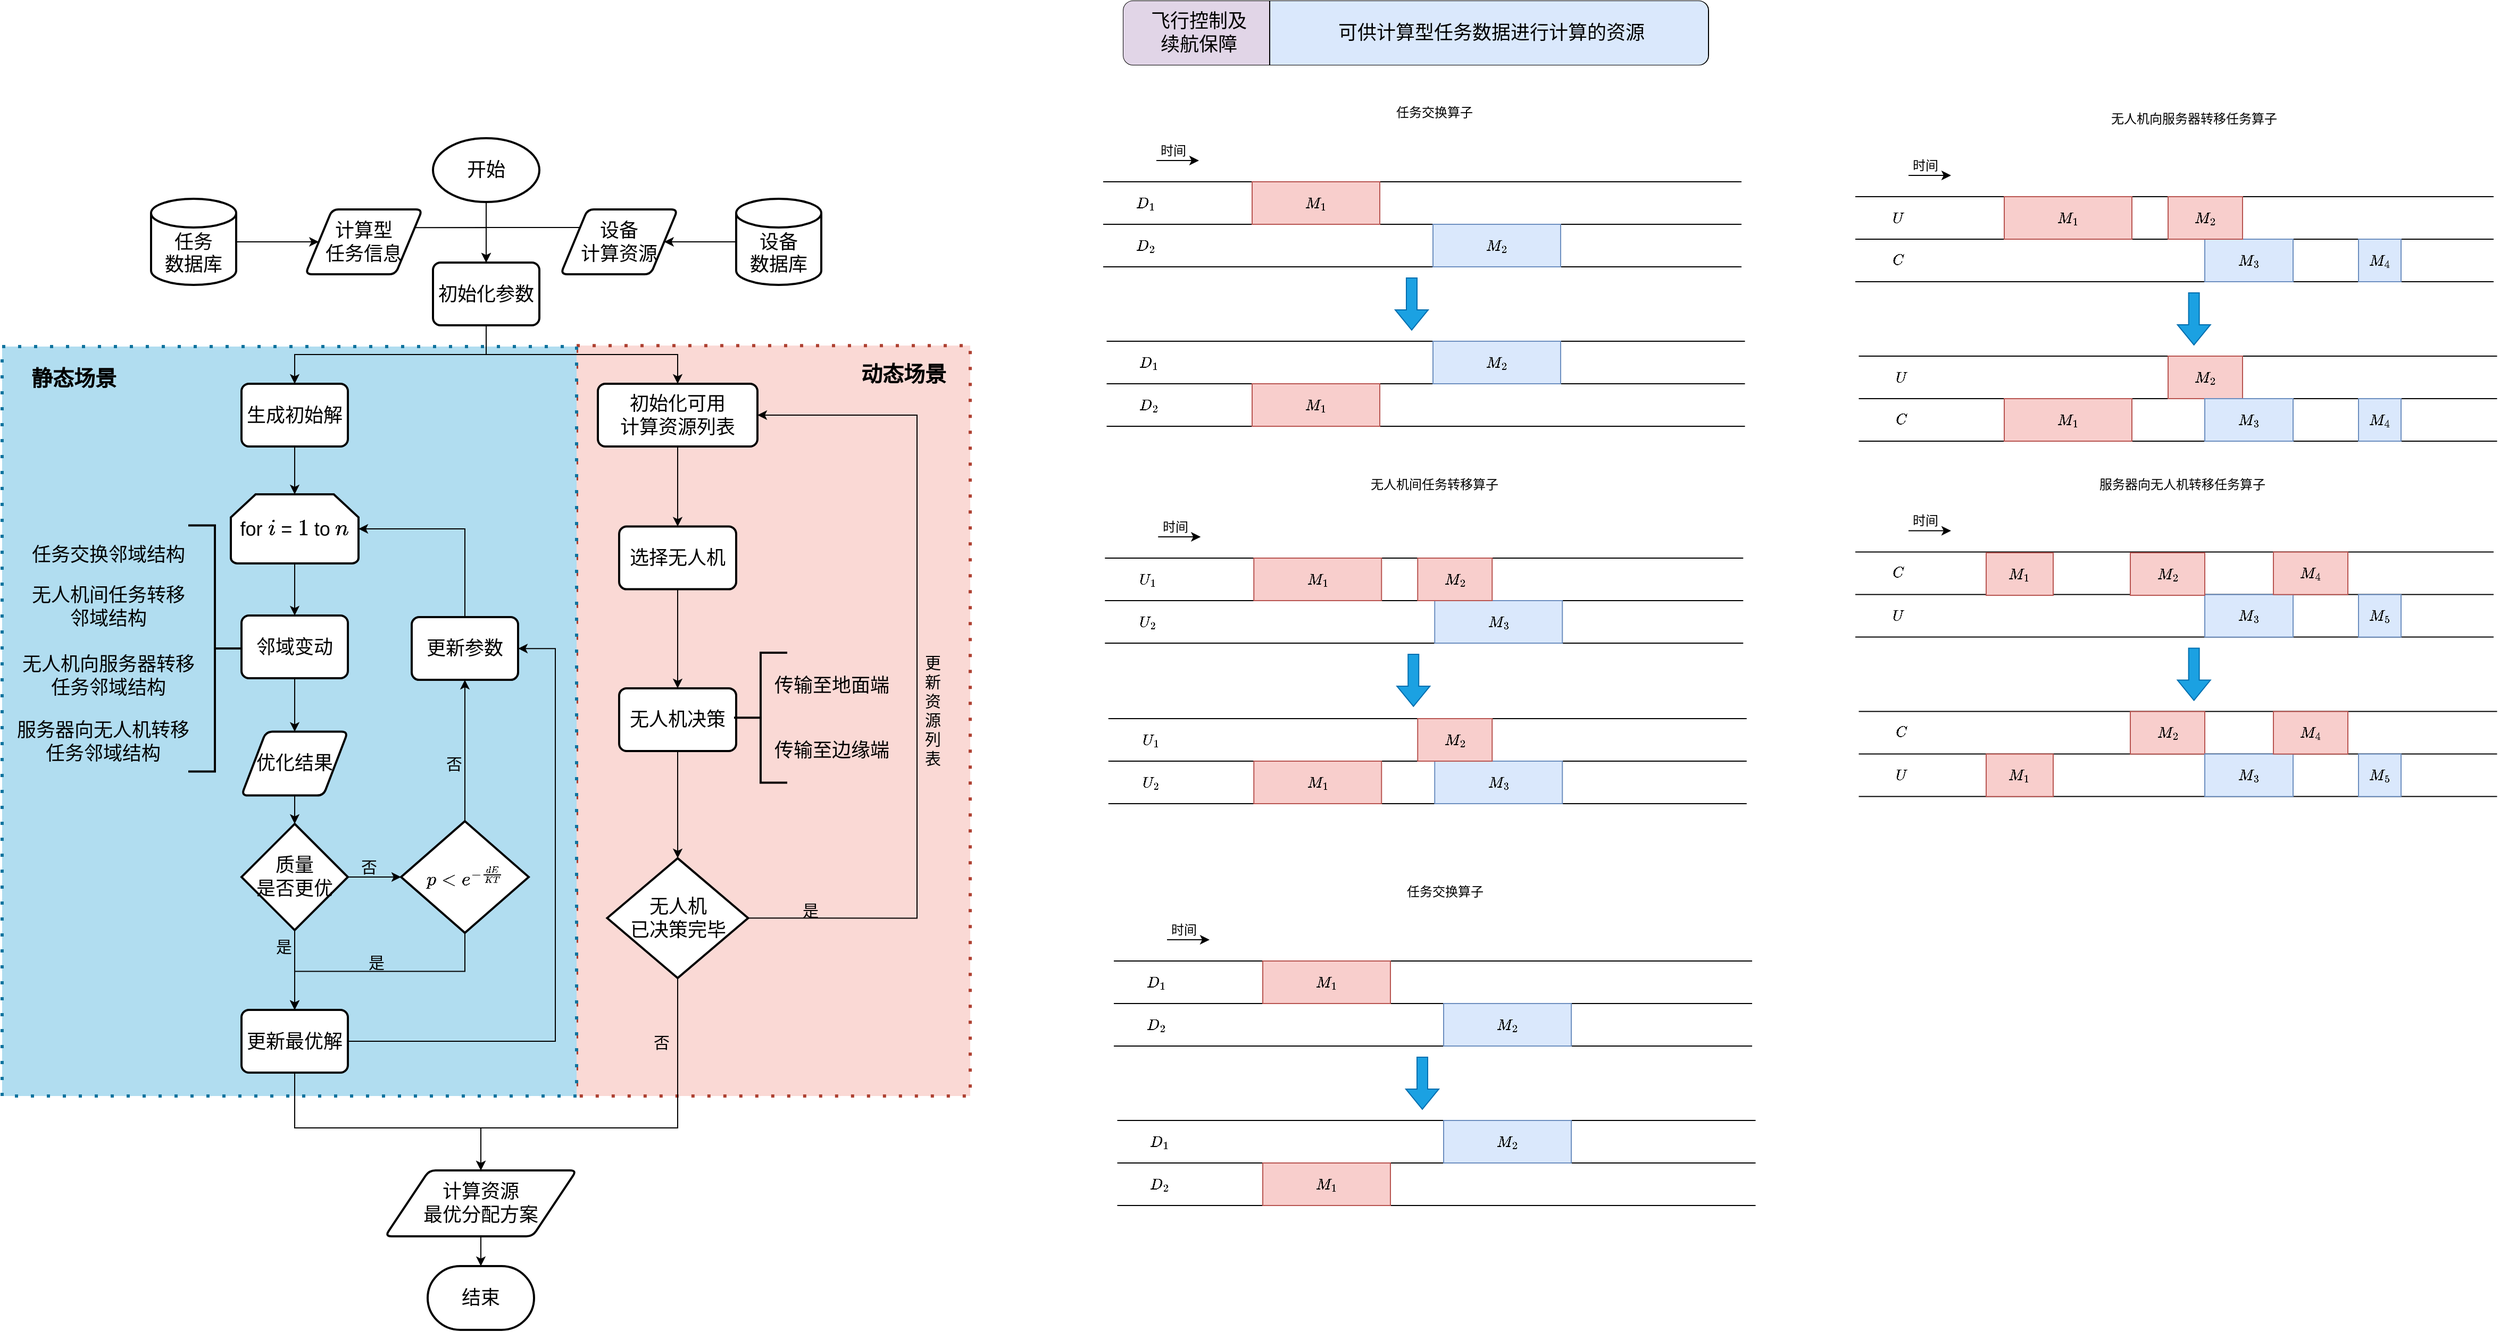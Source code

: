 <mxfile version="19.0.0" type="device"><diagram id="vBcC1O1t59qdHoP-plS2" name="第 1 页"><mxGraphModel dx="3076" dy="2044" grid="1" gridSize="10" guides="1" tooltips="1" connect="1" arrows="1" fold="1" page="1" pageScale="1" pageWidth="827" pageHeight="1169" math="1" shadow="0"><root><mxCell id="0"/><mxCell id="1" parent="0"/><mxCell id="xxDazwnj18zSAxd9qqMt-21" value="" style="rounded=0;whiteSpace=wrap;html=1;dashed=1;dashPattern=1 4;fontSize=18;strokeWidth=3;fillColor=#fad9d5;strokeColor=#ae4132;" parent="1" vertex="1"><mxGeometry x="-330" y="224.09" width="370" height="705.91" as="geometry"/></mxCell><mxCell id="xxDazwnj18zSAxd9qqMt-5" value="" style="rounded=0;whiteSpace=wrap;html=1;dashed=1;dashPattern=1 4;fontSize=18;strokeWidth=3;fillColor=#b1ddf0;strokeColor=#10739e;" parent="1" vertex="1"><mxGeometry x="-870" y="225" width="540" height="705" as="geometry"/></mxCell><mxCell id="VgeUy8uEAQWA4GLzyIFw-2" value="" style="rounded=1;whiteSpace=wrap;html=1;" parent="1" vertex="1"><mxGeometry x="184" y="-100" width="550" height="60" as="geometry"/></mxCell><mxCell id="VgeUy8uEAQWA4GLzyIFw-9" value="" style="rounded=0;whiteSpace=wrap;html=1;fillColor=#dae8fc;strokeColor=none;" parent="1" vertex="1"><mxGeometry x="321.5" y="-100" width="293.5" height="60" as="geometry"/></mxCell><mxCell id="VgeUy8uEAQWA4GLzyIFw-8" value="" style="rounded=0;whiteSpace=wrap;html=1;fillColor=#e1d5e7;strokeColor=none;" parent="1" vertex="1"><mxGeometry x="195" y="-100" width="126.5" height="60" as="geometry"/></mxCell><mxCell id="VgeUy8uEAQWA4GLzyIFw-6" value="" style="rounded=1;whiteSpace=wrap;html=1;fillColor=#e1d5e7;strokeColor=none;" parent="1" vertex="1"><mxGeometry x="184" y="-100" width="131" height="60" as="geometry"/></mxCell><mxCell id="VgeUy8uEAQWA4GLzyIFw-7" value="" style="rounded=1;whiteSpace=wrap;html=1;fillColor=#dae8fc;strokeColor=none;" parent="1" vertex="1"><mxGeometry x="324.5" y="-100" width="409" height="60" as="geometry"/></mxCell><mxCell id="VgeUy8uEAQWA4GLzyIFw-3" value="" style="endArrow=none;html=1;rounded=0;entryX=0.25;entryY=0;entryDx=0;entryDy=0;exitX=0.25;exitY=1;exitDx=0;exitDy=0;" parent="1" source="VgeUy8uEAQWA4GLzyIFw-2" target="VgeUy8uEAQWA4GLzyIFw-2" edge="1"><mxGeometry width="50" height="50" relative="1" as="geometry"><mxPoint x="285" y="60" as="sourcePoint"/><mxPoint x="335" y="10" as="targetPoint"/></mxGeometry></mxCell><mxCell id="VgeUy8uEAQWA4GLzyIFw-4" value="&lt;font style=&quot;font-size: 18px&quot;&gt;飞行控制&lt;/font&gt;&lt;font style=&quot;font-size: 18px&quot;&gt;及续航保障&lt;/font&gt;" style="text;html=1;strokeColor=none;fillColor=none;align=center;verticalAlign=middle;whiteSpace=wrap;rounded=0;" parent="1" vertex="1"><mxGeometry x="205" y="-85" width="100" height="30" as="geometry"/></mxCell><mxCell id="VgeUy8uEAQWA4GLzyIFw-5" value="可供计算型任务数据进行计算的资源" style="text;html=1;strokeColor=none;fillColor=none;align=center;verticalAlign=middle;whiteSpace=wrap;rounded=0;fontSize=18;" parent="1" vertex="1"><mxGeometry x="345" y="-85" width="370" height="30" as="geometry"/></mxCell><mxCell id="kXD2lTaGDchR65-HKIya-1" value="" style="endArrow=none;html=1;rounded=0;" parent="1" edge="1"><mxGeometry width="50" height="50" relative="1" as="geometry"><mxPoint x="165" y="70" as="sourcePoint"/><mxPoint x="765" y="70" as="targetPoint"/></mxGeometry></mxCell><mxCell id="kXD2lTaGDchR65-HKIya-2" value="" style="endArrow=none;html=1;rounded=0;" parent="1" edge="1"><mxGeometry width="50" height="50" relative="1" as="geometry"><mxPoint x="165" y="110" as="sourcePoint"/><mxPoint x="765" y="110" as="targetPoint"/></mxGeometry></mxCell><mxCell id="kXD2lTaGDchR65-HKIya-3" value="" style="endArrow=none;html=1;rounded=0;" parent="1" edge="1"><mxGeometry width="50" height="50" relative="1" as="geometry"><mxPoint x="165" y="150" as="sourcePoint"/><mxPoint x="765" y="150" as="targetPoint"/></mxGeometry></mxCell><mxCell id="kXD2lTaGDchR65-HKIya-4" value="\(M_1\)" style="rounded=0;whiteSpace=wrap;html=1;fillColor=#f8cecc;strokeColor=#b85450;" parent="1" vertex="1"><mxGeometry x="305" y="70" width="120" height="40" as="geometry"/></mxCell><mxCell id="kXD2lTaGDchR65-HKIya-5" value="&lt;span&gt;\(M_2\)&lt;/span&gt;" style="rounded=0;whiteSpace=wrap;html=1;fillColor=#dae8fc;strokeColor=#6c8ebf;" parent="1" vertex="1"><mxGeometry x="475" y="110" width="120" height="40" as="geometry"/></mxCell><mxCell id="kXD2lTaGDchR65-HKIya-6" value="\(D_1\)" style="text;html=1;strokeColor=none;fillColor=none;align=center;verticalAlign=middle;whiteSpace=wrap;rounded=0;" parent="1" vertex="1"><mxGeometry x="175" y="75" width="60" height="30" as="geometry"/></mxCell><mxCell id="kXD2lTaGDchR65-HKIya-7" value="\(D_2\)" style="text;html=1;strokeColor=none;fillColor=none;align=center;verticalAlign=middle;whiteSpace=wrap;rounded=0;" parent="1" vertex="1"><mxGeometry x="175" y="115" width="60" height="30" as="geometry"/></mxCell><mxCell id="kXD2lTaGDchR65-HKIya-8" value="" style="endArrow=classic;html=1;rounded=0;" parent="1" edge="1"><mxGeometry width="50" height="50" relative="1" as="geometry"><mxPoint x="215" y="50" as="sourcePoint"/><mxPoint x="255" y="50" as="targetPoint"/></mxGeometry></mxCell><mxCell id="kXD2lTaGDchR65-HKIya-10" value="时间" style="text;html=1;strokeColor=none;fillColor=none;align=center;verticalAlign=middle;whiteSpace=wrap;rounded=0;" parent="1" vertex="1"><mxGeometry x="201" y="26" width="60" height="30" as="geometry"/></mxCell><mxCell id="kXD2lTaGDchR65-HKIya-11" value="" style="endArrow=none;html=1;rounded=0;" parent="1" edge="1"><mxGeometry width="50" height="50" relative="1" as="geometry"><mxPoint x="168.25" y="220" as="sourcePoint"/><mxPoint x="768.25" y="220" as="targetPoint"/></mxGeometry></mxCell><mxCell id="kXD2lTaGDchR65-HKIya-12" value="" style="endArrow=none;html=1;rounded=0;" parent="1" edge="1"><mxGeometry width="50" height="50" relative="1" as="geometry"><mxPoint x="168.25" y="260" as="sourcePoint"/><mxPoint x="768.25" y="260" as="targetPoint"/></mxGeometry></mxCell><mxCell id="kXD2lTaGDchR65-HKIya-13" value="" style="endArrow=none;html=1;rounded=0;" parent="1" edge="1"><mxGeometry width="50" height="50" relative="1" as="geometry"><mxPoint x="168.25" y="300" as="sourcePoint"/><mxPoint x="768.25" y="300" as="targetPoint"/></mxGeometry></mxCell><mxCell id="kXD2lTaGDchR65-HKIya-14" value="&lt;span&gt;\(M_1\)&lt;/span&gt;" style="rounded=0;whiteSpace=wrap;html=1;fillColor=#f8cecc;strokeColor=#b85450;" parent="1" vertex="1"><mxGeometry x="305" y="260" width="120" height="40" as="geometry"/></mxCell><mxCell id="kXD2lTaGDchR65-HKIya-15" value="&lt;span&gt;\(M_2\)&lt;/span&gt;" style="rounded=0;whiteSpace=wrap;html=1;fillColor=#dae8fc;strokeColor=#6c8ebf;" parent="1" vertex="1"><mxGeometry x="475" y="220" width="120" height="40" as="geometry"/></mxCell><mxCell id="kXD2lTaGDchR65-HKIya-16" value="\(D_1\)" style="text;html=1;strokeColor=none;fillColor=none;align=center;verticalAlign=middle;whiteSpace=wrap;rounded=0;" parent="1" vertex="1"><mxGeometry x="178.25" y="225" width="60" height="30" as="geometry"/></mxCell><mxCell id="kXD2lTaGDchR65-HKIya-17" value="\(D_2\)" style="text;html=1;strokeColor=none;fillColor=none;align=center;verticalAlign=middle;whiteSpace=wrap;rounded=0;" parent="1" vertex="1"><mxGeometry x="178.25" y="265" width="60" height="30" as="geometry"/></mxCell><mxCell id="kXD2lTaGDchR65-HKIya-20" value="" style="shape=flexArrow;endArrow=classic;html=1;rounded=0;fillColor=#1ba1e2;strokeColor=#006EAF;" parent="1" edge="1"><mxGeometry width="50" height="50" relative="1" as="geometry"><mxPoint x="455" y="160" as="sourcePoint"/><mxPoint x="455" y="210" as="targetPoint"/></mxGeometry></mxCell><mxCell id="kXD2lTaGDchR65-HKIya-23" value="" style="endArrow=none;html=1;rounded=0;" parent="1" edge="1"><mxGeometry width="50" height="50" relative="1" as="geometry"><mxPoint x="166.63" y="424" as="sourcePoint"/><mxPoint x="766.63" y="424" as="targetPoint"/></mxGeometry></mxCell><mxCell id="kXD2lTaGDchR65-HKIya-24" value="" style="endArrow=none;html=1;rounded=0;" parent="1" edge="1"><mxGeometry width="50" height="50" relative="1" as="geometry"><mxPoint x="166.63" y="464" as="sourcePoint"/><mxPoint x="766.63" y="464" as="targetPoint"/></mxGeometry></mxCell><mxCell id="kXD2lTaGDchR65-HKIya-25" value="" style="endArrow=none;html=1;rounded=0;" parent="1" edge="1"><mxGeometry width="50" height="50" relative="1" as="geometry"><mxPoint x="166.63" y="504" as="sourcePoint"/><mxPoint x="766.63" y="504" as="targetPoint"/></mxGeometry></mxCell><mxCell id="kXD2lTaGDchR65-HKIya-26" value="&lt;span&gt;\(M_1\)&lt;/span&gt;" style="rounded=0;whiteSpace=wrap;html=1;fillColor=#f8cecc;strokeColor=#b85450;" parent="1" vertex="1"><mxGeometry x="306.63" y="424" width="120" height="40" as="geometry"/></mxCell><mxCell id="kXD2lTaGDchR65-HKIya-27" value="&lt;span&gt;\(M_3\)&lt;/span&gt;" style="rounded=0;whiteSpace=wrap;html=1;fillColor=#dae8fc;strokeColor=#6c8ebf;" parent="1" vertex="1"><mxGeometry x="476.63" y="464" width="120" height="40" as="geometry"/></mxCell><mxCell id="kXD2lTaGDchR65-HKIya-28" value="\(U_1\)" style="text;html=1;strokeColor=none;fillColor=none;align=center;verticalAlign=middle;whiteSpace=wrap;rounded=0;" parent="1" vertex="1"><mxGeometry x="176.63" y="429" width="60" height="30" as="geometry"/></mxCell><mxCell id="kXD2lTaGDchR65-HKIya-29" value="\(U_2\)" style="text;html=1;strokeColor=none;fillColor=none;align=center;verticalAlign=middle;whiteSpace=wrap;rounded=0;" parent="1" vertex="1"><mxGeometry x="176.63" y="469" width="60" height="30" as="geometry"/></mxCell><mxCell id="kXD2lTaGDchR65-HKIya-30" value="" style="endArrow=classic;html=1;rounded=0;" parent="1" edge="1"><mxGeometry width="50" height="50" relative="1" as="geometry"><mxPoint x="216.63" y="404" as="sourcePoint"/><mxPoint x="256.63" y="404" as="targetPoint"/></mxGeometry></mxCell><mxCell id="kXD2lTaGDchR65-HKIya-31" value="时间" style="text;html=1;strokeColor=none;fillColor=none;align=center;verticalAlign=middle;whiteSpace=wrap;rounded=0;" parent="1" vertex="1"><mxGeometry x="202.63" y="380" width="60" height="30" as="geometry"/></mxCell><mxCell id="kXD2lTaGDchR65-HKIya-32" value="" style="endArrow=none;html=1;rounded=0;" parent="1" edge="1"><mxGeometry width="50" height="50" relative="1" as="geometry"><mxPoint x="169.88" y="575" as="sourcePoint"/><mxPoint x="769.88" y="575" as="targetPoint"/></mxGeometry></mxCell><mxCell id="kXD2lTaGDchR65-HKIya-33" value="" style="endArrow=none;html=1;rounded=0;" parent="1" edge="1"><mxGeometry width="50" height="50" relative="1" as="geometry"><mxPoint x="169.88" y="615" as="sourcePoint"/><mxPoint x="769.88" y="615" as="targetPoint"/></mxGeometry></mxCell><mxCell id="kXD2lTaGDchR65-HKIya-34" value="" style="endArrow=none;html=1;rounded=0;" parent="1" edge="1"><mxGeometry width="50" height="50" relative="1" as="geometry"><mxPoint x="169.88" y="655" as="sourcePoint"/><mxPoint x="769.88" y="655" as="targetPoint"/></mxGeometry></mxCell><mxCell id="kXD2lTaGDchR65-HKIya-35" value="&lt;span&gt;\(M_1\)&lt;/span&gt;" style="rounded=0;whiteSpace=wrap;html=1;fillColor=#f8cecc;strokeColor=#b85450;" parent="1" vertex="1"><mxGeometry x="306.63" y="615" width="120" height="40" as="geometry"/></mxCell><mxCell id="kXD2lTaGDchR65-HKIya-36" value="&lt;span&gt;\(M_3\)&lt;/span&gt;" style="rounded=0;whiteSpace=wrap;html=1;fillColor=#dae8fc;strokeColor=#6c8ebf;" parent="1" vertex="1"><mxGeometry x="476.63" y="615" width="120" height="40" as="geometry"/></mxCell><mxCell id="kXD2lTaGDchR65-HKIya-37" value="\(U_1\)" style="text;html=1;strokeColor=none;fillColor=none;align=center;verticalAlign=middle;whiteSpace=wrap;rounded=0;" parent="1" vertex="1"><mxGeometry x="179.88" y="580" width="60" height="30" as="geometry"/></mxCell><mxCell id="kXD2lTaGDchR65-HKIya-38" value="\(U_2\)" style="text;html=1;strokeColor=none;fillColor=none;align=center;verticalAlign=middle;whiteSpace=wrap;rounded=0;" parent="1" vertex="1"><mxGeometry x="179.88" y="620" width="60" height="30" as="geometry"/></mxCell><mxCell id="kXD2lTaGDchR65-HKIya-39" value="" style="shape=flexArrow;endArrow=classic;html=1;rounded=0;fillColor=#1ba1e2;strokeColor=#006EAF;" parent="1" edge="1"><mxGeometry width="50" height="50" relative="1" as="geometry"><mxPoint x="456.63" y="514" as="sourcePoint"/><mxPoint x="456.63" y="564" as="targetPoint"/></mxGeometry></mxCell><mxCell id="kXD2lTaGDchR65-HKIya-40" value="&lt;span&gt;\(M_2\)&lt;/span&gt;" style="rounded=0;whiteSpace=wrap;html=1;fillColor=#f8cecc;strokeColor=#b85450;" parent="1" vertex="1"><mxGeometry x="460.63" y="424" width="70" height="40" as="geometry"/></mxCell><mxCell id="kXD2lTaGDchR65-HKIya-41" value="&lt;span&gt;\(M_2\)&lt;/span&gt;" style="rounded=0;whiteSpace=wrap;html=1;fillColor=#f8cecc;strokeColor=#b85450;" parent="1" vertex="1"><mxGeometry x="460.63" y="575" width="70" height="40" as="geometry"/></mxCell><mxCell id="kXD2lTaGDchR65-HKIya-42" value="任务交换算子" style="text;html=1;strokeColor=none;fillColor=none;align=center;verticalAlign=middle;whiteSpace=wrap;rounded=0;" parent="1" vertex="1"><mxGeometry x="438" y="-10" width="77" height="30" as="geometry"/></mxCell><mxCell id="kXD2lTaGDchR65-HKIya-43" value="" style="endArrow=none;html=1;rounded=0;" parent="1" edge="1"><mxGeometry width="50" height="50" relative="1" as="geometry"><mxPoint x="872.0" y="84" as="sourcePoint"/><mxPoint x="1472" y="84" as="targetPoint"/></mxGeometry></mxCell><mxCell id="kXD2lTaGDchR65-HKIya-44" value="" style="endArrow=none;html=1;rounded=0;" parent="1" edge="1"><mxGeometry width="50" height="50" relative="1" as="geometry"><mxPoint x="872.0" y="124" as="sourcePoint"/><mxPoint x="1472" y="124" as="targetPoint"/></mxGeometry></mxCell><mxCell id="kXD2lTaGDchR65-HKIya-45" value="" style="endArrow=none;html=1;rounded=0;" parent="1" edge="1"><mxGeometry width="50" height="50" relative="1" as="geometry"><mxPoint x="872.0" y="164" as="sourcePoint"/><mxPoint x="1472" y="164" as="targetPoint"/></mxGeometry></mxCell><mxCell id="kXD2lTaGDchR65-HKIya-46" value="&lt;span&gt;\(M_1\)&lt;/span&gt;" style="rounded=0;whiteSpace=wrap;html=1;fillColor=#f8cecc;strokeColor=#b85450;" parent="1" vertex="1"><mxGeometry x="1012" y="84" width="120" height="40" as="geometry"/></mxCell><mxCell id="kXD2lTaGDchR65-HKIya-47" value="&lt;span&gt;\(M_3\)&lt;/span&gt;" style="rounded=0;whiteSpace=wrap;html=1;fillColor=#dae8fc;strokeColor=#6c8ebf;" parent="1" vertex="1"><mxGeometry x="1200.5" y="124" width="83" height="40" as="geometry"/></mxCell><mxCell id="kXD2lTaGDchR65-HKIya-48" value="\(U\)" style="text;html=1;strokeColor=none;fillColor=none;align=center;verticalAlign=middle;whiteSpace=wrap;rounded=0;" parent="1" vertex="1"><mxGeometry x="882" y="89" width="60" height="30" as="geometry"/></mxCell><mxCell id="kXD2lTaGDchR65-HKIya-49" value="\(C\)" style="text;html=1;strokeColor=none;fillColor=none;align=center;verticalAlign=middle;whiteSpace=wrap;rounded=0;" parent="1" vertex="1"><mxGeometry x="882" y="129" width="60" height="30" as="geometry"/></mxCell><mxCell id="kXD2lTaGDchR65-HKIya-50" value="" style="endArrow=classic;html=1;rounded=0;" parent="1" edge="1"><mxGeometry width="50" height="50" relative="1" as="geometry"><mxPoint x="922.0" y="64" as="sourcePoint"/><mxPoint x="962.0" y="64" as="targetPoint"/></mxGeometry></mxCell><mxCell id="kXD2lTaGDchR65-HKIya-51" value="时间" style="text;html=1;strokeColor=none;fillColor=none;align=center;verticalAlign=middle;whiteSpace=wrap;rounded=0;" parent="1" vertex="1"><mxGeometry x="908" y="40" width="60" height="30" as="geometry"/></mxCell><mxCell id="kXD2lTaGDchR65-HKIya-52" value="" style="endArrow=none;html=1;rounded=0;" parent="1" edge="1"><mxGeometry width="50" height="50" relative="1" as="geometry"><mxPoint x="875.25" y="234" as="sourcePoint"/><mxPoint x="1475.25" y="234" as="targetPoint"/></mxGeometry></mxCell><mxCell id="kXD2lTaGDchR65-HKIya-53" value="" style="endArrow=none;html=1;rounded=0;" parent="1" edge="1"><mxGeometry width="50" height="50" relative="1" as="geometry"><mxPoint x="875.25" y="274" as="sourcePoint"/><mxPoint x="1475.25" y="274" as="targetPoint"/></mxGeometry></mxCell><mxCell id="kXD2lTaGDchR65-HKIya-54" value="" style="endArrow=none;html=1;rounded=0;" parent="1" edge="1"><mxGeometry width="50" height="50" relative="1" as="geometry"><mxPoint x="875.25" y="314" as="sourcePoint"/><mxPoint x="1475.25" y="314" as="targetPoint"/></mxGeometry></mxCell><mxCell id="kXD2lTaGDchR65-HKIya-55" value="&lt;span&gt;\(M_1\)&lt;/span&gt;" style="rounded=0;whiteSpace=wrap;html=1;fillColor=#f8cecc;strokeColor=#b85450;" parent="1" vertex="1"><mxGeometry x="1012" y="274" width="120" height="40" as="geometry"/></mxCell><mxCell id="kXD2lTaGDchR65-HKIya-57" value="\(U\)" style="text;html=1;strokeColor=none;fillColor=none;align=center;verticalAlign=middle;whiteSpace=wrap;rounded=0;" parent="1" vertex="1"><mxGeometry x="885.25" y="239" width="60" height="30" as="geometry"/></mxCell><mxCell id="kXD2lTaGDchR65-HKIya-58" value="\(C\)" style="text;html=1;strokeColor=none;fillColor=none;align=center;verticalAlign=middle;whiteSpace=wrap;rounded=0;" parent="1" vertex="1"><mxGeometry x="885.25" y="279" width="60" height="30" as="geometry"/></mxCell><mxCell id="kXD2lTaGDchR65-HKIya-59" value="" style="shape=flexArrow;endArrow=classic;html=1;rounded=0;fillColor=#1ba1e2;strokeColor=#006EAF;" parent="1" edge="1"><mxGeometry width="50" height="50" relative="1" as="geometry"><mxPoint x="1190.32" y="174" as="sourcePoint"/><mxPoint x="1190.32" y="224" as="targetPoint"/></mxGeometry></mxCell><mxCell id="kXD2lTaGDchR65-HKIya-60" value="&lt;span&gt;\(M_2\)&lt;/span&gt;" style="rounded=0;whiteSpace=wrap;html=1;fillColor=#f8cecc;strokeColor=#b85450;" parent="1" vertex="1"><mxGeometry x="1166" y="84" width="70" height="40" as="geometry"/></mxCell><mxCell id="kXD2lTaGDchR65-HKIya-61" value="&lt;span&gt;\(M_2\)&lt;/span&gt;" style="rounded=0;whiteSpace=wrap;html=1;fillColor=#f8cecc;strokeColor=#b85450;" parent="1" vertex="1"><mxGeometry x="1166" y="234" width="70" height="40" as="geometry"/></mxCell><mxCell id="-X7uNQC-xE29CW-wye5P-1" value="&lt;span&gt;\(M_4\)&lt;/span&gt;" style="rounded=0;whiteSpace=wrap;html=1;fillColor=#dae8fc;strokeColor=#6c8ebf;" parent="1" vertex="1"><mxGeometry x="1345" y="124" width="40" height="40" as="geometry"/></mxCell><mxCell id="-X7uNQC-xE29CW-wye5P-2" value="&lt;span&gt;\(M_3\)&lt;/span&gt;" style="rounded=0;whiteSpace=wrap;html=1;fillColor=#dae8fc;strokeColor=#6c8ebf;" parent="1" vertex="1"><mxGeometry x="1200.5" y="274" width="83" height="40" as="geometry"/></mxCell><mxCell id="-X7uNQC-xE29CW-wye5P-3" value="&lt;span&gt;\(M_4\)&lt;/span&gt;" style="rounded=0;whiteSpace=wrap;html=1;fillColor=#dae8fc;strokeColor=#6c8ebf;" parent="1" vertex="1"><mxGeometry x="1345" y="274" width="40" height="40" as="geometry"/></mxCell><mxCell id="-X7uNQC-xE29CW-wye5P-4" value="" style="endArrow=none;html=1;rounded=0;" parent="1" edge="1"><mxGeometry width="50" height="50" relative="1" as="geometry"><mxPoint x="872" y="418.31" as="sourcePoint"/><mxPoint x="1472" y="418.31" as="targetPoint"/></mxGeometry></mxCell><mxCell id="-X7uNQC-xE29CW-wye5P-5" value="" style="endArrow=none;html=1;rounded=0;" parent="1" edge="1"><mxGeometry width="50" height="50" relative="1" as="geometry"><mxPoint x="872" y="458.31" as="sourcePoint"/><mxPoint x="1472" y="458.31" as="targetPoint"/></mxGeometry></mxCell><mxCell id="-X7uNQC-xE29CW-wye5P-6" value="" style="endArrow=none;html=1;rounded=0;" parent="1" edge="1"><mxGeometry width="50" height="50" relative="1" as="geometry"><mxPoint x="872" y="498.31" as="sourcePoint"/><mxPoint x="1472" y="498.31" as="targetPoint"/></mxGeometry></mxCell><mxCell id="-X7uNQC-xE29CW-wye5P-8" value="&lt;span&gt;\(M_3\)&lt;/span&gt;" style="rounded=0;whiteSpace=wrap;html=1;fillColor=#dae8fc;strokeColor=#6c8ebf;" parent="1" vertex="1"><mxGeometry x="1200.5" y="458.31" width="83" height="40" as="geometry"/></mxCell><mxCell id="-X7uNQC-xE29CW-wye5P-9" value="\(C\)" style="text;html=1;strokeColor=none;fillColor=none;align=center;verticalAlign=middle;whiteSpace=wrap;rounded=0;" parent="1" vertex="1"><mxGeometry x="882" y="423.31" width="60" height="30" as="geometry"/></mxCell><mxCell id="-X7uNQC-xE29CW-wye5P-10" value="\(U\)" style="text;html=1;strokeColor=none;fillColor=none;align=center;verticalAlign=middle;whiteSpace=wrap;rounded=0;" parent="1" vertex="1"><mxGeometry x="882" y="463.31" width="60" height="30" as="geometry"/></mxCell><mxCell id="-X7uNQC-xE29CW-wye5P-11" value="" style="endArrow=classic;html=1;rounded=0;" parent="1" edge="1"><mxGeometry width="50" height="50" relative="1" as="geometry"><mxPoint x="922" y="398.31" as="sourcePoint"/><mxPoint x="962.0" y="398.31" as="targetPoint"/></mxGeometry></mxCell><mxCell id="-X7uNQC-xE29CW-wye5P-12" value="时间" style="text;html=1;strokeColor=none;fillColor=none;align=center;verticalAlign=middle;whiteSpace=wrap;rounded=0;" parent="1" vertex="1"><mxGeometry x="908" y="374.31" width="60" height="30" as="geometry"/></mxCell><mxCell id="-X7uNQC-xE29CW-wye5P-13" value="" style="endArrow=none;html=1;rounded=0;" parent="1" edge="1"><mxGeometry width="50" height="50" relative="1" as="geometry"><mxPoint x="875.25" y="568.31" as="sourcePoint"/><mxPoint x="1475.25" y="568.31" as="targetPoint"/></mxGeometry></mxCell><mxCell id="-X7uNQC-xE29CW-wye5P-14" value="" style="endArrow=none;html=1;rounded=0;" parent="1" edge="1"><mxGeometry width="50" height="50" relative="1" as="geometry"><mxPoint x="875.25" y="608.31" as="sourcePoint"/><mxPoint x="1475.25" y="608.31" as="targetPoint"/></mxGeometry></mxCell><mxCell id="-X7uNQC-xE29CW-wye5P-15" value="" style="endArrow=none;html=1;rounded=0;" parent="1" edge="1"><mxGeometry width="50" height="50" relative="1" as="geometry"><mxPoint x="875.25" y="648.31" as="sourcePoint"/><mxPoint x="1475.25" y="648.31" as="targetPoint"/></mxGeometry></mxCell><mxCell id="-X7uNQC-xE29CW-wye5P-16" value="&lt;span&gt;\(M_1\)&lt;/span&gt;" style="rounded=0;whiteSpace=wrap;html=1;fillColor=#f8cecc;strokeColor=#b85450;" parent="1" vertex="1"><mxGeometry x="995" y="608.31" width="63" height="40" as="geometry"/></mxCell><mxCell id="-X7uNQC-xE29CW-wye5P-17" value="\(C\)" style="text;html=1;strokeColor=none;fillColor=none;align=center;verticalAlign=middle;whiteSpace=wrap;rounded=0;" parent="1" vertex="1"><mxGeometry x="885.25" y="573.31" width="60" height="30" as="geometry"/></mxCell><mxCell id="-X7uNQC-xE29CW-wye5P-18" value="\(U\)" style="text;html=1;strokeColor=none;fillColor=none;align=center;verticalAlign=middle;whiteSpace=wrap;rounded=0;" parent="1" vertex="1"><mxGeometry x="885.25" y="613.31" width="60" height="30" as="geometry"/></mxCell><mxCell id="-X7uNQC-xE29CW-wye5P-19" value="" style="shape=flexArrow;endArrow=classic;html=1;rounded=0;fillColor=#1ba1e2;strokeColor=#006EAF;" parent="1" edge="1"><mxGeometry width="50" height="50" relative="1" as="geometry"><mxPoint x="1190.32" y="508.31" as="sourcePoint"/><mxPoint x="1190.32" y="558.31" as="targetPoint"/></mxGeometry></mxCell><mxCell id="-X7uNQC-xE29CW-wye5P-21" value="&lt;span&gt;\(M_2\)&lt;/span&gt;" style="rounded=0;whiteSpace=wrap;html=1;fillColor=#f8cecc;strokeColor=#b85450;" parent="1" vertex="1"><mxGeometry x="1130.5" y="568.31" width="70" height="40" as="geometry"/></mxCell><mxCell id="-X7uNQC-xE29CW-wye5P-22" value="&lt;span&gt;\(M_5\)&lt;/span&gt;" style="rounded=0;whiteSpace=wrap;html=1;fillColor=#dae8fc;strokeColor=#6c8ebf;" parent="1" vertex="1"><mxGeometry x="1345" y="458.31" width="40" height="40" as="geometry"/></mxCell><mxCell id="-X7uNQC-xE29CW-wye5P-23" value="&lt;span&gt;\(M_3\)&lt;/span&gt;" style="rounded=0;whiteSpace=wrap;html=1;fillColor=#dae8fc;strokeColor=#6c8ebf;" parent="1" vertex="1"><mxGeometry x="1200.5" y="608.31" width="83" height="40" as="geometry"/></mxCell><mxCell id="-X7uNQC-xE29CW-wye5P-24" value="&lt;span&gt;\(M_5\)&lt;/span&gt;" style="rounded=0;whiteSpace=wrap;html=1;fillColor=#dae8fc;strokeColor=#6c8ebf;" parent="1" vertex="1"><mxGeometry x="1345" y="608.31" width="40" height="40" as="geometry"/></mxCell><mxCell id="-X7uNQC-xE29CW-wye5P-25" value="&lt;span&gt;\(M_4\)&lt;/span&gt;" style="rounded=0;whiteSpace=wrap;html=1;fillColor=#f8cecc;strokeColor=#b85450;" parent="1" vertex="1"><mxGeometry x="1265" y="568.31" width="70" height="40" as="geometry"/></mxCell><mxCell id="-X7uNQC-xE29CW-wye5P-26" value="&lt;span&gt;\(M_1\)&lt;/span&gt;" style="rounded=0;whiteSpace=wrap;html=1;fillColor=#f8cecc;strokeColor=#b85450;" parent="1" vertex="1"><mxGeometry x="995" y="419" width="63" height="40" as="geometry"/></mxCell><mxCell id="-X7uNQC-xE29CW-wye5P-27" value="&lt;span&gt;\(M_2\)&lt;/span&gt;" style="rounded=0;whiteSpace=wrap;html=1;fillColor=#f8cecc;strokeColor=#b85450;" parent="1" vertex="1"><mxGeometry x="1130.5" y="419" width="70" height="40" as="geometry"/></mxCell><mxCell id="-X7uNQC-xE29CW-wye5P-28" value="&lt;span&gt;\(M_4\)&lt;/span&gt;" style="rounded=0;whiteSpace=wrap;html=1;fillColor=#f8cecc;strokeColor=#b85450;" parent="1" vertex="1"><mxGeometry x="1265" y="418.31" width="70" height="40" as="geometry"/></mxCell><mxCell id="WKiSWAfaa3_vJ-hwEkr--1" value="无人机间任务转移算子" style="text;html=1;strokeColor=none;fillColor=none;align=center;verticalAlign=middle;whiteSpace=wrap;rounded=0;" parent="1" vertex="1"><mxGeometry x="393.88" y="340" width="165.25" height="30" as="geometry"/></mxCell><mxCell id="WKiSWAfaa3_vJ-hwEkr--2" value="无人机向服务器转移任务算子" style="text;html=1;strokeColor=none;fillColor=none;align=center;verticalAlign=middle;whiteSpace=wrap;rounded=0;" parent="1" vertex="1"><mxGeometry x="1096" y="-4" width="189" height="30" as="geometry"/></mxCell><mxCell id="WKiSWAfaa3_vJ-hwEkr--3" value="服务器向无人机转移任务算子" style="text;html=1;strokeColor=none;fillColor=none;align=center;verticalAlign=middle;whiteSpace=wrap;rounded=0;" parent="1" vertex="1"><mxGeometry x="1085" y="340" width="189" height="30" as="geometry"/></mxCell><mxCell id="p9ISs_WR7akQesjWqZou-9" style="edgeStyle=orthogonalEdgeStyle;rounded=0;orthogonalLoop=1;jettySize=auto;html=1;exitX=0.5;exitY=1;exitDx=0;exitDy=0;exitPerimeter=0;entryX=0.5;entryY=0;entryDx=0;entryDy=0;fontSize=18;" parent="1" source="p9ISs_WR7akQesjWqZou-1" target="p9ISs_WR7akQesjWqZou-5" edge="1"><mxGeometry relative="1" as="geometry"/></mxCell><mxCell id="p9ISs_WR7akQesjWqZou-1" value="&lt;font style=&quot;font-size: 18px&quot;&gt;开始&lt;/font&gt;" style="strokeWidth=2;html=1;shape=mxgraph.flowchart.start_1;whiteSpace=wrap;" parent="1" vertex="1"><mxGeometry x="-465" y="29" width="100" height="60" as="geometry"/></mxCell><mxCell id="p9ISs_WR7akQesjWqZou-2" value="结束" style="strokeWidth=2;html=1;shape=mxgraph.flowchart.terminator;whiteSpace=wrap;fontSize=18;" parent="1" vertex="1"><mxGeometry x="-470" y="1090" width="100" height="60" as="geometry"/></mxCell><mxCell id="p9ISs_WR7akQesjWqZou-6" style="edgeStyle=orthogonalEdgeStyle;rounded=0;orthogonalLoop=1;jettySize=auto;html=1;exitX=1;exitY=0.25;exitDx=0;exitDy=0;entryX=0.5;entryY=0;entryDx=0;entryDy=0;fontSize=18;" parent="1" source="p9ISs_WR7akQesjWqZou-3" target="p9ISs_WR7akQesjWqZou-5" edge="1"><mxGeometry relative="1" as="geometry"><Array as="points"><mxPoint x="-522" y="113"/><mxPoint x="-415" y="113"/></Array></mxGeometry></mxCell><mxCell id="p9ISs_WR7akQesjWqZou-3" value="计算型&lt;br&gt;任务信息" style="shape=parallelogram;html=1;strokeWidth=2;perimeter=parallelogramPerimeter;whiteSpace=wrap;rounded=1;arcSize=12;size=0.23;fontSize=18;" parent="1" vertex="1"><mxGeometry x="-585" y="96" width="110" height="61" as="geometry"/></mxCell><mxCell id="p9ISs_WR7akQesjWqZou-8" style="edgeStyle=orthogonalEdgeStyle;rounded=0;orthogonalLoop=1;jettySize=auto;html=1;fontSize=18;exitX=0;exitY=0;exitDx=0;exitDy=0;" parent="1" source="p9ISs_WR7akQesjWqZou-4" edge="1"><mxGeometry relative="1" as="geometry"><mxPoint x="-415" y="163.0" as="targetPoint"/><Array as="points"><mxPoint x="-294" y="113"/><mxPoint x="-415" y="113"/></Array></mxGeometry></mxCell><mxCell id="p9ISs_WR7akQesjWqZou-4" value="设备&lt;br&gt;计算资源" style="shape=parallelogram;html=1;strokeWidth=2;perimeter=parallelogramPerimeter;whiteSpace=wrap;rounded=1;arcSize=12;size=0.23;fontSize=18;" parent="1" vertex="1"><mxGeometry x="-345" y="96" width="110" height="61" as="geometry"/></mxCell><mxCell id="p9ISs_WR7akQesjWqZou-15" style="edgeStyle=orthogonalEdgeStyle;rounded=0;orthogonalLoop=1;jettySize=auto;html=1;exitX=0.5;exitY=1;exitDx=0;exitDy=0;entryX=0.5;entryY=0;entryDx=0;entryDy=0;fontSize=18;" parent="1" source="p9ISs_WR7akQesjWqZou-5" target="p9ISs_WR7akQesjWqZou-12" edge="1"><mxGeometry relative="1" as="geometry"/></mxCell><mxCell id="xxDazwnj18zSAxd9qqMt-4" style="edgeStyle=orthogonalEdgeStyle;rounded=0;orthogonalLoop=1;jettySize=auto;html=1;exitX=0.5;exitY=1;exitDx=0;exitDy=0;entryX=0.5;entryY=0;entryDx=0;entryDy=0;fontSize=18;" parent="1" source="p9ISs_WR7akQesjWqZou-5" target="xxDazwnj18zSAxd9qqMt-3" edge="1"><mxGeometry relative="1" as="geometry"/></mxCell><mxCell id="p9ISs_WR7akQesjWqZou-5" value="初始化参数" style="rounded=1;whiteSpace=wrap;html=1;absoluteArcSize=1;arcSize=14;strokeWidth=2;fontSize=18;" parent="1" vertex="1"><mxGeometry x="-465" y="146" width="100" height="59" as="geometry"/></mxCell><mxCell id="p9ISs_WR7akQesjWqZou-19" style="edgeStyle=orthogonalEdgeStyle;rounded=0;orthogonalLoop=1;jettySize=auto;html=1;exitX=0.5;exitY=1;exitDx=0;exitDy=0;exitPerimeter=0;entryX=0.5;entryY=0;entryDx=0;entryDy=0;fontSize=18;" parent="1" source="p9ISs_WR7akQesjWqZou-10" target="p9ISs_WR7akQesjWqZou-18" edge="1"><mxGeometry relative="1" as="geometry"/></mxCell><mxCell id="p9ISs_WR7akQesjWqZou-10" value="for \(i\) = \(1\) to \(n\)" style="strokeWidth=2;html=1;shape=mxgraph.flowchart.loop_limit;whiteSpace=wrap;fontSize=18;" parent="1" vertex="1"><mxGeometry x="-655" y="364" width="120" height="65" as="geometry"/></mxCell><mxCell id="p9ISs_WR7akQesjWqZou-16" style="edgeStyle=orthogonalEdgeStyle;rounded=0;orthogonalLoop=1;jettySize=auto;html=1;exitX=0.5;exitY=1;exitDx=0;exitDy=0;entryX=0.5;entryY=0;entryDx=0;entryDy=0;entryPerimeter=0;fontSize=18;" parent="1" source="p9ISs_WR7akQesjWqZou-12" target="p9ISs_WR7akQesjWqZou-10" edge="1"><mxGeometry relative="1" as="geometry"/></mxCell><mxCell id="p9ISs_WR7akQesjWqZou-12" value="生成初始解" style="rounded=1;whiteSpace=wrap;html=1;absoluteArcSize=1;arcSize=14;strokeWidth=2;fontSize=18;" parent="1" vertex="1"><mxGeometry x="-645" y="260" width="100" height="59" as="geometry"/></mxCell><mxCell id="p9ISs_WR7akQesjWqZou-27" style="edgeStyle=orthogonalEdgeStyle;rounded=0;orthogonalLoop=1;jettySize=auto;html=1;exitX=0.5;exitY=1;exitDx=0;exitDy=0;entryX=0.5;entryY=0;entryDx=0;entryDy=0;fontSize=18;" parent="1" source="p9ISs_WR7akQesjWqZou-18" target="p9ISs_WR7akQesjWqZou-26" edge="1"><mxGeometry relative="1" as="geometry"/></mxCell><mxCell id="p9ISs_WR7akQesjWqZou-18" value="邻域变动" style="rounded=1;whiteSpace=wrap;html=1;absoluteArcSize=1;arcSize=14;strokeWidth=2;fontSize=18;" parent="1" vertex="1"><mxGeometry x="-645" y="478" width="100" height="59" as="geometry"/></mxCell><mxCell id="p9ISs_WR7akQesjWqZou-20" value="" style="strokeWidth=2;html=1;shape=mxgraph.flowchart.annotation_2;align=left;labelPosition=right;pointerEvents=1;fontSize=18;rotation=-180;" parent="1" vertex="1"><mxGeometry x="-695" y="393.31" width="50" height="231.5" as="geometry"/></mxCell><mxCell id="p9ISs_WR7akQesjWqZou-21" value="任务交换邻域结构" style="text;html=1;strokeColor=none;fillColor=none;align=center;verticalAlign=middle;whiteSpace=wrap;rounded=0;fontSize=18;" parent="1" vertex="1"><mxGeometry x="-845" y="406.21" width="150" height="30" as="geometry"/></mxCell><mxCell id="p9ISs_WR7akQesjWqZou-22" value="无人机间任务转移邻域结构" style="text;html=1;strokeColor=none;fillColor=none;align=center;verticalAlign=middle;whiteSpace=wrap;rounded=0;fontSize=18;" parent="1" vertex="1"><mxGeometry x="-850" y="455.21" width="160" height="30" as="geometry"/></mxCell><mxCell id="p9ISs_WR7akQesjWqZou-23" value="无人机向服务器转移任务邻域结构" style="text;html=1;strokeColor=none;fillColor=none;align=center;verticalAlign=middle;whiteSpace=wrap;rounded=0;fontSize=18;" parent="1" vertex="1"><mxGeometry x="-855" y="519.9" width="170" height="30" as="geometry"/></mxCell><mxCell id="p9ISs_WR7akQesjWqZou-24" value="服务器向无人机转移任务邻域结构" style="text;html=1;strokeColor=none;fillColor=none;align=center;verticalAlign=middle;whiteSpace=wrap;rounded=0;fontSize=18;" parent="1" vertex="1"><mxGeometry x="-860" y="581.9" width="170" height="30" as="geometry"/></mxCell><mxCell id="p9ISs_WR7akQesjWqZou-35" style="edgeStyle=orthogonalEdgeStyle;rounded=0;orthogonalLoop=1;jettySize=auto;html=1;exitX=0.5;exitY=1;exitDx=0;exitDy=0;entryX=0.5;entryY=0;entryDx=0;entryDy=0;entryPerimeter=0;fontSize=18;" parent="1" source="p9ISs_WR7akQesjWqZou-26" target="p9ISs_WR7akQesjWqZou-29" edge="1"><mxGeometry relative="1" as="geometry"/></mxCell><mxCell id="p9ISs_WR7akQesjWqZou-26" value="优化结果" style="shape=parallelogram;html=1;strokeWidth=2;perimeter=parallelogramPerimeter;whiteSpace=wrap;rounded=1;arcSize=12;size=0.23;fontSize=18;" parent="1" vertex="1"><mxGeometry x="-645" y="587.31" width="100" height="60" as="geometry"/></mxCell><mxCell id="p9ISs_WR7akQesjWqZou-31" style="edgeStyle=orthogonalEdgeStyle;rounded=0;orthogonalLoop=1;jettySize=auto;html=1;exitX=0.5;exitY=1;exitDx=0;exitDy=0;exitPerimeter=0;entryX=0.5;entryY=0;entryDx=0;entryDy=0;fontSize=18;" parent="1" source="p9ISs_WR7akQesjWqZou-29" target="p9ISs_WR7akQesjWqZou-30" edge="1"><mxGeometry relative="1" as="geometry"/></mxCell><mxCell id="p9ISs_WR7akQesjWqZou-37" style="edgeStyle=orthogonalEdgeStyle;rounded=0;orthogonalLoop=1;jettySize=auto;html=1;exitX=1;exitY=0.5;exitDx=0;exitDy=0;exitPerimeter=0;entryX=0;entryY=0.5;entryDx=0;entryDy=0;entryPerimeter=0;fontSize=15;" parent="1" source="p9ISs_WR7akQesjWqZou-29" target="p9ISs_WR7akQesjWqZou-36" edge="1"><mxGeometry relative="1" as="geometry"/></mxCell><mxCell id="p9ISs_WR7akQesjWqZou-29" value="质量&lt;br&gt;是否更优" style="strokeWidth=2;html=1;shape=mxgraph.flowchart.decision;whiteSpace=wrap;fontSize=18;" parent="1" vertex="1"><mxGeometry x="-645" y="674" width="100" height="100" as="geometry"/></mxCell><mxCell id="-OWN-xzLrT_FB6QVeFLY-4" style="edgeStyle=orthogonalEdgeStyle;rounded=0;orthogonalLoop=1;jettySize=auto;html=1;exitX=1;exitY=0.5;exitDx=0;exitDy=0;entryX=1;entryY=0.5;entryDx=0;entryDy=0;" parent="1" source="p9ISs_WR7akQesjWqZou-30" target="-OWN-xzLrT_FB6QVeFLY-1" edge="1"><mxGeometry relative="1" as="geometry"><Array as="points"><mxPoint x="-350" y="879"/><mxPoint x="-350" y="509"/></Array></mxGeometry></mxCell><mxCell id="-OWN-xzLrT_FB6QVeFLY-11" style="edgeStyle=orthogonalEdgeStyle;rounded=0;orthogonalLoop=1;jettySize=auto;html=1;exitX=0.5;exitY=1;exitDx=0;exitDy=0;entryX=0.5;entryY=0;entryDx=0;entryDy=0;fontSize=18;" parent="1" source="p9ISs_WR7akQesjWqZou-30" target="-OWN-xzLrT_FB6QVeFLY-10" edge="1"><mxGeometry relative="1" as="geometry"><Array as="points"><mxPoint x="-595" y="960"/><mxPoint x="-420" y="960"/></Array></mxGeometry></mxCell><mxCell id="p9ISs_WR7akQesjWqZou-30" value="更新最优解" style="rounded=1;whiteSpace=wrap;html=1;absoluteArcSize=1;arcSize=14;strokeWidth=2;fontSize=18;" parent="1" vertex="1"><mxGeometry x="-645" y="849" width="100" height="59" as="geometry"/></mxCell><mxCell id="p9ISs_WR7akQesjWqZou-39" style="edgeStyle=orthogonalEdgeStyle;rounded=0;orthogonalLoop=1;jettySize=auto;html=1;exitX=0.5;exitY=1;exitDx=0;exitDy=0;exitPerimeter=0;entryX=0.5;entryY=0;entryDx=0;entryDy=0;fontSize=15;" parent="1" source="p9ISs_WR7akQesjWqZou-36" target="p9ISs_WR7akQesjWqZou-30" edge="1"><mxGeometry relative="1" as="geometry"/></mxCell><mxCell id="-OWN-xzLrT_FB6QVeFLY-3" style="edgeStyle=orthogonalEdgeStyle;rounded=0;orthogonalLoop=1;jettySize=auto;html=1;exitX=0.5;exitY=0;exitDx=0;exitDy=0;exitPerimeter=0;entryX=0.5;entryY=1;entryDx=0;entryDy=0;" parent="1" source="p9ISs_WR7akQesjWqZou-36" target="-OWN-xzLrT_FB6QVeFLY-1" edge="1"><mxGeometry relative="1" as="geometry"/></mxCell><mxCell id="p9ISs_WR7akQesjWqZou-36" value="\(p &amp;lt; e^{-\frac{dE}{KT}}\)" style="strokeWidth=2;html=1;shape=mxgraph.flowchart.decision;whiteSpace=wrap;fontSize=15;" parent="1" vertex="1"><mxGeometry x="-495" y="671.5" width="120" height="105" as="geometry"/></mxCell><mxCell id="p9ISs_WR7akQesjWqZou-40" value="是" style="text;html=1;strokeColor=none;fillColor=none;align=center;verticalAlign=middle;whiteSpace=wrap;rounded=0;fontSize=15;" parent="1" vertex="1"><mxGeometry x="-635" y="774" width="60" height="30" as="geometry"/></mxCell><mxCell id="p9ISs_WR7akQesjWqZou-41" value="是" style="text;html=1;strokeColor=none;fillColor=none;align=center;verticalAlign=middle;whiteSpace=wrap;rounded=0;fontSize=15;" parent="1" vertex="1"><mxGeometry x="-548" y="789" width="60" height="30" as="geometry"/></mxCell><mxCell id="p9ISs_WR7akQesjWqZou-42" value="否" style="text;html=1;strokeColor=none;fillColor=none;align=center;verticalAlign=middle;whiteSpace=wrap;rounded=0;fontSize=15;" parent="1" vertex="1"><mxGeometry x="-555" y="699" width="60" height="30" as="geometry"/></mxCell><mxCell id="p9ISs_WR7akQesjWqZou-43" value="否" style="text;html=1;strokeColor=none;fillColor=none;align=center;verticalAlign=middle;whiteSpace=wrap;rounded=0;fontSize=15;" parent="1" vertex="1"><mxGeometry x="-475" y="602.31" width="60" height="30" as="geometry"/></mxCell><mxCell id="-OWN-xzLrT_FB6QVeFLY-2" style="edgeStyle=orthogonalEdgeStyle;rounded=0;orthogonalLoop=1;jettySize=auto;html=1;exitX=0.5;exitY=0;exitDx=0;exitDy=0;entryX=1;entryY=0.5;entryDx=0;entryDy=0;entryPerimeter=0;" parent="1" source="-OWN-xzLrT_FB6QVeFLY-1" target="p9ISs_WR7akQesjWqZou-10" edge="1"><mxGeometry relative="1" as="geometry"/></mxCell><mxCell id="-OWN-xzLrT_FB6QVeFLY-1" value="更新参数" style="rounded=1;whiteSpace=wrap;html=1;absoluteArcSize=1;arcSize=14;strokeWidth=2;fontSize=18;" parent="1" vertex="1"><mxGeometry x="-485" y="479.56" width="100" height="59" as="geometry"/></mxCell><mxCell id="-OWN-xzLrT_FB6QVeFLY-6" style="edgeStyle=orthogonalEdgeStyle;rounded=0;orthogonalLoop=1;jettySize=auto;html=1;exitX=1;exitY=0.5;exitDx=0;exitDy=0;exitPerimeter=0;entryX=0;entryY=0.5;entryDx=0;entryDy=0;fontSize=18;" parent="1" source="-OWN-xzLrT_FB6QVeFLY-5" target="p9ISs_WR7akQesjWqZou-3" edge="1"><mxGeometry relative="1" as="geometry"/></mxCell><mxCell id="-OWN-xzLrT_FB6QVeFLY-5" value="&lt;font style=&quot;font-size: 18px;&quot;&gt;&lt;br&gt;任务&lt;br&gt;数据库&lt;/font&gt;" style="strokeWidth=2;html=1;shape=mxgraph.flowchart.database;whiteSpace=wrap;" parent="1" vertex="1"><mxGeometry x="-730" y="86" width="80" height="81" as="geometry"/></mxCell><mxCell id="-OWN-xzLrT_FB6QVeFLY-8" style="edgeStyle=orthogonalEdgeStyle;rounded=0;orthogonalLoop=1;jettySize=auto;html=1;exitX=0;exitY=0.5;exitDx=0;exitDy=0;exitPerimeter=0;entryX=1;entryY=0.5;entryDx=0;entryDy=0;fontSize=18;" parent="1" source="-OWN-xzLrT_FB6QVeFLY-7" target="p9ISs_WR7akQesjWqZou-4" edge="1"><mxGeometry relative="1" as="geometry"/></mxCell><mxCell id="-OWN-xzLrT_FB6QVeFLY-7" value="&lt;font style=&quot;font-size: 18px;&quot;&gt;&lt;br&gt;设备&lt;br&gt;数据库&lt;/font&gt;" style="strokeWidth=2;html=1;shape=mxgraph.flowchart.database;whiteSpace=wrap;" parent="1" vertex="1"><mxGeometry x="-180" y="86" width="80" height="81" as="geometry"/></mxCell><mxCell id="-OWN-xzLrT_FB6QVeFLY-12" style="edgeStyle=orthogonalEdgeStyle;rounded=0;orthogonalLoop=1;jettySize=auto;html=1;exitX=0.5;exitY=1;exitDx=0;exitDy=0;entryX=0.5;entryY=0;entryDx=0;entryDy=0;entryPerimeter=0;fontSize=18;" parent="1" source="-OWN-xzLrT_FB6QVeFLY-10" target="p9ISs_WR7akQesjWqZou-2" edge="1"><mxGeometry relative="1" as="geometry"/></mxCell><mxCell id="-OWN-xzLrT_FB6QVeFLY-10" value="计算资源&lt;br&gt;最优分配方案" style="shape=parallelogram;html=1;strokeWidth=2;perimeter=parallelogramPerimeter;whiteSpace=wrap;rounded=1;arcSize=12;size=0.23;fontSize=18;" parent="1" vertex="1"><mxGeometry x="-510" y="1000" width="180" height="62" as="geometry"/></mxCell><mxCell id="xxDazwnj18zSAxd9qqMt-12" style="edgeStyle=orthogonalEdgeStyle;rounded=0;orthogonalLoop=1;jettySize=auto;html=1;exitX=0.5;exitY=1;exitDx=0;exitDy=0;entryX=0.5;entryY=0;entryDx=0;entryDy=0;fontSize=18;" parent="1" source="xxDazwnj18zSAxd9qqMt-3" target="xxDazwnj18zSAxd9qqMt-6" edge="1"><mxGeometry relative="1" as="geometry"/></mxCell><mxCell id="xxDazwnj18zSAxd9qqMt-3" value="初始化可用&lt;br&gt;计算资源列表" style="rounded=1;whiteSpace=wrap;html=1;absoluteArcSize=1;arcSize=14;strokeWidth=2;fontSize=18;" parent="1" vertex="1"><mxGeometry x="-310" y="260" width="150" height="59" as="geometry"/></mxCell><mxCell id="xxDazwnj18zSAxd9qqMt-13" style="edgeStyle=orthogonalEdgeStyle;rounded=0;orthogonalLoop=1;jettySize=auto;html=1;exitX=0.5;exitY=1;exitDx=0;exitDy=0;entryX=0.5;entryY=0;entryDx=0;entryDy=0;fontSize=18;" parent="1" source="xxDazwnj18zSAxd9qqMt-6" target="xxDazwnj18zSAxd9qqMt-8" edge="1"><mxGeometry relative="1" as="geometry"><mxPoint x="-235" y="485.21" as="sourcePoint"/></mxGeometry></mxCell><mxCell id="xxDazwnj18zSAxd9qqMt-6" value="选择无人机" style="rounded=1;whiteSpace=wrap;html=1;absoluteArcSize=1;arcSize=14;strokeWidth=2;fontSize=18;" parent="1" vertex="1"><mxGeometry x="-290" y="394.31" width="110" height="59" as="geometry"/></mxCell><mxCell id="xxDazwnj18zSAxd9qqMt-15" style="edgeStyle=orthogonalEdgeStyle;rounded=0;orthogonalLoop=1;jettySize=auto;html=1;exitX=1;exitY=0.5;exitDx=0;exitDy=0;exitPerimeter=0;entryX=1;entryY=0.5;entryDx=0;entryDy=0;fontSize=18;" parent="1" source="xxDazwnj18zSAxd9qqMt-7" target="xxDazwnj18zSAxd9qqMt-3" edge="1"><mxGeometry relative="1" as="geometry"><Array as="points"><mxPoint x="-10" y="763"/><mxPoint x="-10" y="289"/></Array></mxGeometry></mxCell><mxCell id="xxDazwnj18zSAxd9qqMt-17" style="edgeStyle=orthogonalEdgeStyle;rounded=0;orthogonalLoop=1;jettySize=auto;html=1;exitX=0.5;exitY=1;exitDx=0;exitDy=0;exitPerimeter=0;entryX=0.5;entryY=0;entryDx=0;entryDy=0;fontSize=18;" parent="1" source="xxDazwnj18zSAxd9qqMt-7" target="-OWN-xzLrT_FB6QVeFLY-10" edge="1"><mxGeometry relative="1" as="geometry"><Array as="points"><mxPoint x="-235" y="960"/><mxPoint x="-420" y="960"/></Array></mxGeometry></mxCell><mxCell id="xxDazwnj18zSAxd9qqMt-7" value="无人机&lt;br&gt;已决策完毕" style="strokeWidth=2;html=1;shape=mxgraph.flowchart.decision;whiteSpace=wrap;fontSize=18;" parent="1" vertex="1"><mxGeometry x="-301.25" y="706.31" width="132.5" height="112.69" as="geometry"/></mxCell><mxCell id="xxDazwnj18zSAxd9qqMt-14" style="edgeStyle=orthogonalEdgeStyle;rounded=0;orthogonalLoop=1;jettySize=auto;html=1;exitX=0.5;exitY=1;exitDx=0;exitDy=0;fontSize=18;" parent="1" source="xxDazwnj18zSAxd9qqMt-8" target="xxDazwnj18zSAxd9qqMt-7" edge="1"><mxGeometry relative="1" as="geometry"/></mxCell><mxCell id="xxDazwnj18zSAxd9qqMt-8" value="无人机决策" style="rounded=1;whiteSpace=wrap;html=1;absoluteArcSize=1;arcSize=14;strokeWidth=2;fontSize=18;" parent="1" vertex="1"><mxGeometry x="-290" y="546.46" width="110" height="59" as="geometry"/></mxCell><mxCell id="xxDazwnj18zSAxd9qqMt-9" value="" style="strokeWidth=2;html=1;shape=mxgraph.flowchart.annotation_2;align=left;labelPosition=right;pointerEvents=1;fontSize=18;rotation=0;" parent="1" vertex="1"><mxGeometry x="-182" y="512.96" width="50" height="122.25" as="geometry"/></mxCell><mxCell id="xxDazwnj18zSAxd9qqMt-10" value="传输至地面端" style="text;html=1;strokeColor=none;fillColor=none;align=center;verticalAlign=middle;whiteSpace=wrap;rounded=0;fontSize=18;" parent="1" vertex="1"><mxGeometry x="-170" y="528.58" width="160" height="30" as="geometry"/></mxCell><mxCell id="xxDazwnj18zSAxd9qqMt-11" value="传输至边缘端" style="text;html=1;strokeColor=none;fillColor=none;align=center;verticalAlign=middle;whiteSpace=wrap;rounded=0;fontSize=18;" parent="1" vertex="1"><mxGeometry x="-170" y="589.58" width="160" height="30" as="geometry"/></mxCell><mxCell id="xxDazwnj18zSAxd9qqMt-18" value="更新资源列表" style="text;html=1;strokeColor=none;fillColor=none;align=center;verticalAlign=middle;whiteSpace=wrap;rounded=0;fontSize=15;direction=south;" parent="1" vertex="1"><mxGeometry x="-10" y="537" width="30" height="60" as="geometry"/></mxCell><mxCell id="xxDazwnj18zSAxd9qqMt-19" value="静态场景" style="text;html=1;strokeColor=none;fillColor=none;align=center;verticalAlign=middle;whiteSpace=wrap;rounded=0;fontSize=20;fontStyle=1" parent="1" vertex="1"><mxGeometry x="-845" y="239" width="85" height="30" as="geometry"/></mxCell><mxCell id="xxDazwnj18zSAxd9qqMt-20" value="动态场景" style="text;html=1;strokeColor=none;fillColor=none;align=center;verticalAlign=middle;whiteSpace=wrap;rounded=0;fontSize=20;fontStyle=1" parent="1" vertex="1"><mxGeometry x="-65" y="235" width="85" height="30" as="geometry"/></mxCell><mxCell id="xxDazwnj18zSAxd9qqMt-22" value="是" style="text;html=1;strokeColor=none;fillColor=none;align=center;verticalAlign=middle;whiteSpace=wrap;rounded=0;fontSize=15;" parent="1" vertex="1"><mxGeometry x="-140" y="740" width="60" height="30" as="geometry"/></mxCell><mxCell id="xxDazwnj18zSAxd9qqMt-23" value="否" style="text;html=1;strokeColor=none;fillColor=none;align=center;verticalAlign=middle;whiteSpace=wrap;rounded=0;fontSize=15;" parent="1" vertex="1"><mxGeometry x="-280" y="863.5" width="60" height="30" as="geometry"/></mxCell><mxCell id="hd4OnRlDMjLxqZ941Pqk-1" value="" style="endArrow=none;html=1;rounded=0;" edge="1" parent="1"><mxGeometry width="50" height="50" relative="1" as="geometry"><mxPoint x="175" y="803" as="sourcePoint"/><mxPoint x="775" y="803" as="targetPoint"/></mxGeometry></mxCell><mxCell id="hd4OnRlDMjLxqZ941Pqk-2" value="" style="endArrow=none;html=1;rounded=0;" edge="1" parent="1"><mxGeometry width="50" height="50" relative="1" as="geometry"><mxPoint x="175" y="843" as="sourcePoint"/><mxPoint x="775" y="843" as="targetPoint"/></mxGeometry></mxCell><mxCell id="hd4OnRlDMjLxqZ941Pqk-3" value="" style="endArrow=none;html=1;rounded=0;" edge="1" parent="1"><mxGeometry width="50" height="50" relative="1" as="geometry"><mxPoint x="175" y="883" as="sourcePoint"/><mxPoint x="775" y="883" as="targetPoint"/></mxGeometry></mxCell><mxCell id="hd4OnRlDMjLxqZ941Pqk-4" value="\(M_1\)" style="rounded=0;whiteSpace=wrap;html=1;fillColor=#f8cecc;strokeColor=#b85450;" vertex="1" parent="1"><mxGeometry x="315" y="803" width="120" height="40" as="geometry"/></mxCell><mxCell id="hd4OnRlDMjLxqZ941Pqk-5" value="&lt;span&gt;\(M_2\)&lt;/span&gt;" style="rounded=0;whiteSpace=wrap;html=1;fillColor=#dae8fc;strokeColor=#6c8ebf;" vertex="1" parent="1"><mxGeometry x="485" y="843" width="120" height="40" as="geometry"/></mxCell><mxCell id="hd4OnRlDMjLxqZ941Pqk-6" value="\(D_1\)" style="text;html=1;strokeColor=none;fillColor=none;align=center;verticalAlign=middle;whiteSpace=wrap;rounded=0;" vertex="1" parent="1"><mxGeometry x="185" y="808" width="60" height="30" as="geometry"/></mxCell><mxCell id="hd4OnRlDMjLxqZ941Pqk-7" value="\(D_2\)" style="text;html=1;strokeColor=none;fillColor=none;align=center;verticalAlign=middle;whiteSpace=wrap;rounded=0;" vertex="1" parent="1"><mxGeometry x="185" y="848" width="60" height="30" as="geometry"/></mxCell><mxCell id="hd4OnRlDMjLxqZ941Pqk-8" value="" style="endArrow=classic;html=1;rounded=0;" edge="1" parent="1"><mxGeometry width="50" height="50" relative="1" as="geometry"><mxPoint x="225" y="783" as="sourcePoint"/><mxPoint x="265" y="783" as="targetPoint"/></mxGeometry></mxCell><mxCell id="hd4OnRlDMjLxqZ941Pqk-9" value="时间" style="text;html=1;strokeColor=none;fillColor=none;align=center;verticalAlign=middle;whiteSpace=wrap;rounded=0;" vertex="1" parent="1"><mxGeometry x="211" y="759" width="60" height="30" as="geometry"/></mxCell><mxCell id="hd4OnRlDMjLxqZ941Pqk-10" value="" style="endArrow=none;html=1;rounded=0;" edge="1" parent="1"><mxGeometry width="50" height="50" relative="1" as="geometry"><mxPoint x="178.25" y="953" as="sourcePoint"/><mxPoint x="778.25" y="953" as="targetPoint"/></mxGeometry></mxCell><mxCell id="hd4OnRlDMjLxqZ941Pqk-11" value="" style="endArrow=none;html=1;rounded=0;" edge="1" parent="1"><mxGeometry width="50" height="50" relative="1" as="geometry"><mxPoint x="178.25" y="993" as="sourcePoint"/><mxPoint x="778.25" y="993" as="targetPoint"/></mxGeometry></mxCell><mxCell id="hd4OnRlDMjLxqZ941Pqk-12" value="" style="endArrow=none;html=1;rounded=0;" edge="1" parent="1"><mxGeometry width="50" height="50" relative="1" as="geometry"><mxPoint x="178.25" y="1033" as="sourcePoint"/><mxPoint x="778.25" y="1033" as="targetPoint"/></mxGeometry></mxCell><mxCell id="hd4OnRlDMjLxqZ941Pqk-13" value="&lt;span&gt;\(M_1\)&lt;/span&gt;" style="rounded=0;whiteSpace=wrap;html=1;fillColor=#f8cecc;strokeColor=#b85450;" vertex="1" parent="1"><mxGeometry x="315" y="993" width="120" height="40" as="geometry"/></mxCell><mxCell id="hd4OnRlDMjLxqZ941Pqk-14" value="&lt;span&gt;\(M_2\)&lt;/span&gt;" style="rounded=0;whiteSpace=wrap;html=1;fillColor=#dae8fc;strokeColor=#6c8ebf;" vertex="1" parent="1"><mxGeometry x="485" y="953" width="120" height="40" as="geometry"/></mxCell><mxCell id="hd4OnRlDMjLxqZ941Pqk-15" value="\(D_1\)" style="text;html=1;strokeColor=none;fillColor=none;align=center;verticalAlign=middle;whiteSpace=wrap;rounded=0;" vertex="1" parent="1"><mxGeometry x="188.25" y="958" width="60" height="30" as="geometry"/></mxCell><mxCell id="hd4OnRlDMjLxqZ941Pqk-16" value="\(D_2\)" style="text;html=1;strokeColor=none;fillColor=none;align=center;verticalAlign=middle;whiteSpace=wrap;rounded=0;" vertex="1" parent="1"><mxGeometry x="188.25" y="998" width="60" height="30" as="geometry"/></mxCell><mxCell id="hd4OnRlDMjLxqZ941Pqk-17" value="" style="shape=flexArrow;endArrow=classic;html=1;rounded=0;fillColor=#1ba1e2;strokeColor=#006EAF;" edge="1" parent="1"><mxGeometry width="50" height="50" relative="1" as="geometry"><mxPoint x="465" y="893" as="sourcePoint"/><mxPoint x="465" y="943" as="targetPoint"/></mxGeometry></mxCell><mxCell id="hd4OnRlDMjLxqZ941Pqk-18" value="任务交换算子" style="text;html=1;strokeColor=none;fillColor=none;align=center;verticalAlign=middle;whiteSpace=wrap;rounded=0;" vertex="1" parent="1"><mxGeometry x="448" y="723" width="77" height="30" as="geometry"/></mxCell></root></mxGraphModel></diagram></mxfile>